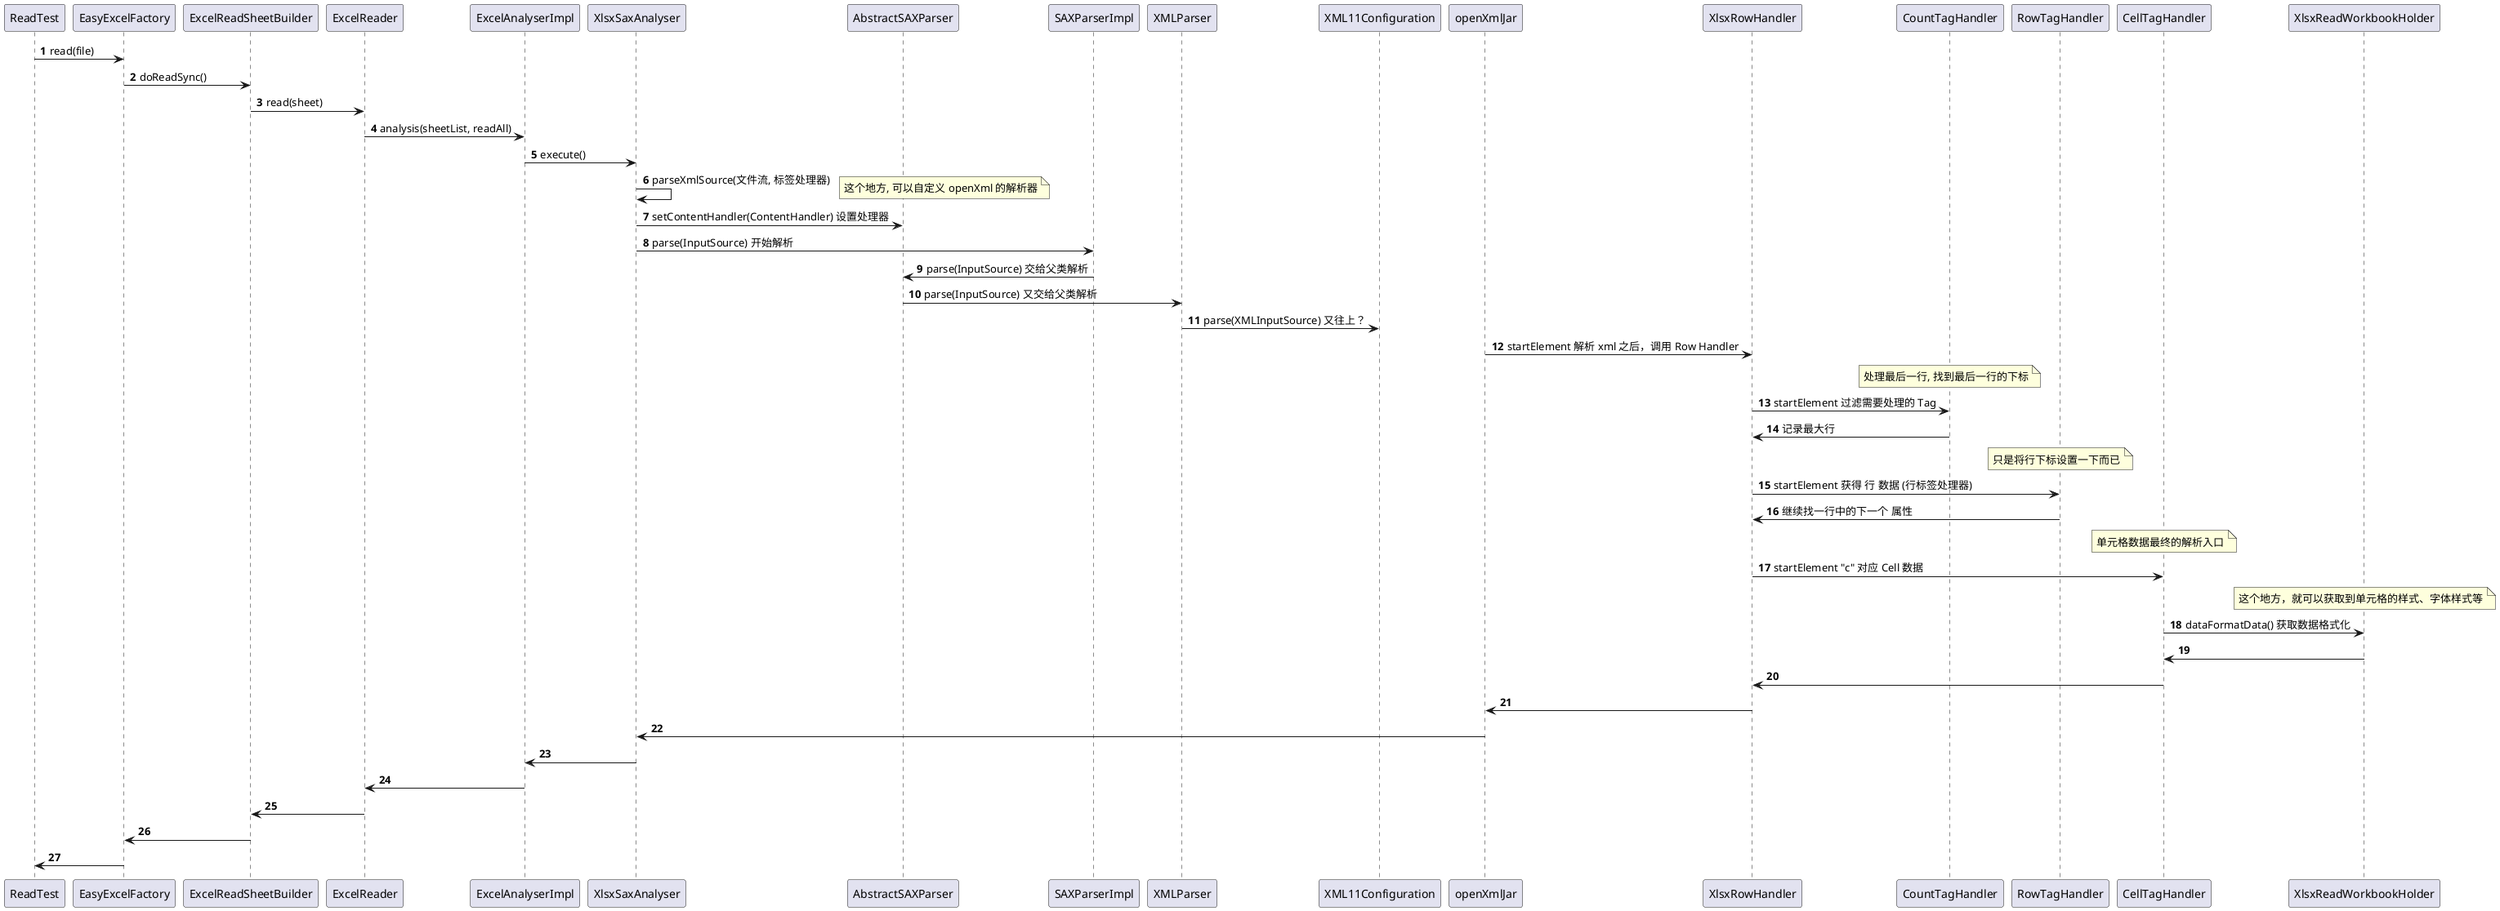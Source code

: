 @startuml
'https://plantuml.com/sequence-diagram

autonumber

ReadTest -> EasyExcelFactory: read(file)
EasyExcelFactory -> ExcelReadSheetBuilder: doReadSync()
ExcelReadSheetBuilder -> ExcelReader: read(sheet)
ExcelReader -> ExcelAnalyserImpl: analysis(sheetList, readAll)
ExcelAnalyserImpl -> XlsxSaxAnalyser: execute()
XlsxSaxAnalyser -> XlsxSaxAnalyser: parseXmlSource(文件流, 标签处理器)
note right: 这个地方, 可以自定义 openXml 的解析器
XlsxSaxAnalyser -> AbstractSAXParser: setContentHandler(ContentHandler) 设置处理器
XlsxSaxAnalyser -> SAXParserImpl: parse(InputSource) 开始解析
SAXParserImpl -> AbstractSAXParser: parse(InputSource) 交给父类解析
AbstractSAXParser -> XMLParser: parse(InputSource) 又交给父类解析
XMLParser -> XML11Configuration: parse(XMLInputSource) 又往上？


openXmlJar -> XlsxRowHandler: startElement 解析 xml 之后，调用 Row Handler
note over CountTagHandler: 处理最后一行, 找到最后一行的下标
XlsxRowHandler -> CountTagHandler: startElement 过滤需要处理的 Tag
CountTagHandler -> XlsxRowHandler: 记录最大行
note over RowTagHandler: 只是将行下标设置一下而已
XlsxRowHandler -> RowTagHandler: startElement 获得 行 数据 (行标签处理器)
RowTagHandler -> XlsxRowHandler: 继续找一行中的下一个 属性
note over CellTagHandler: 单元格数据最终的解析入口
XlsxRowHandler -> CellTagHandler: startElement "c" 对应 Cell 数据
note over XlsxReadWorkbookHolder: 这个地方，就可以获取到单元格的样式、字体样式等
CellTagHandler -> XlsxReadWorkbookHolder: dataFormatData() 获取数据格式化
XlsxReadWorkbookHolder -> CellTagHandler
CellTagHandler -> XlsxRowHandler
XlsxRowHandler -> openXmlJar
openXmlJar -> XlsxSaxAnalyser
XlsxSaxAnalyser -> ExcelAnalyserImpl
ExcelAnalyserImpl -> ExcelReader
ExcelReader -> ExcelReadSheetBuilder
ExcelReadSheetBuilder -> EasyExcelFactory
EasyExcelFactory -> ReadTest


@enduml